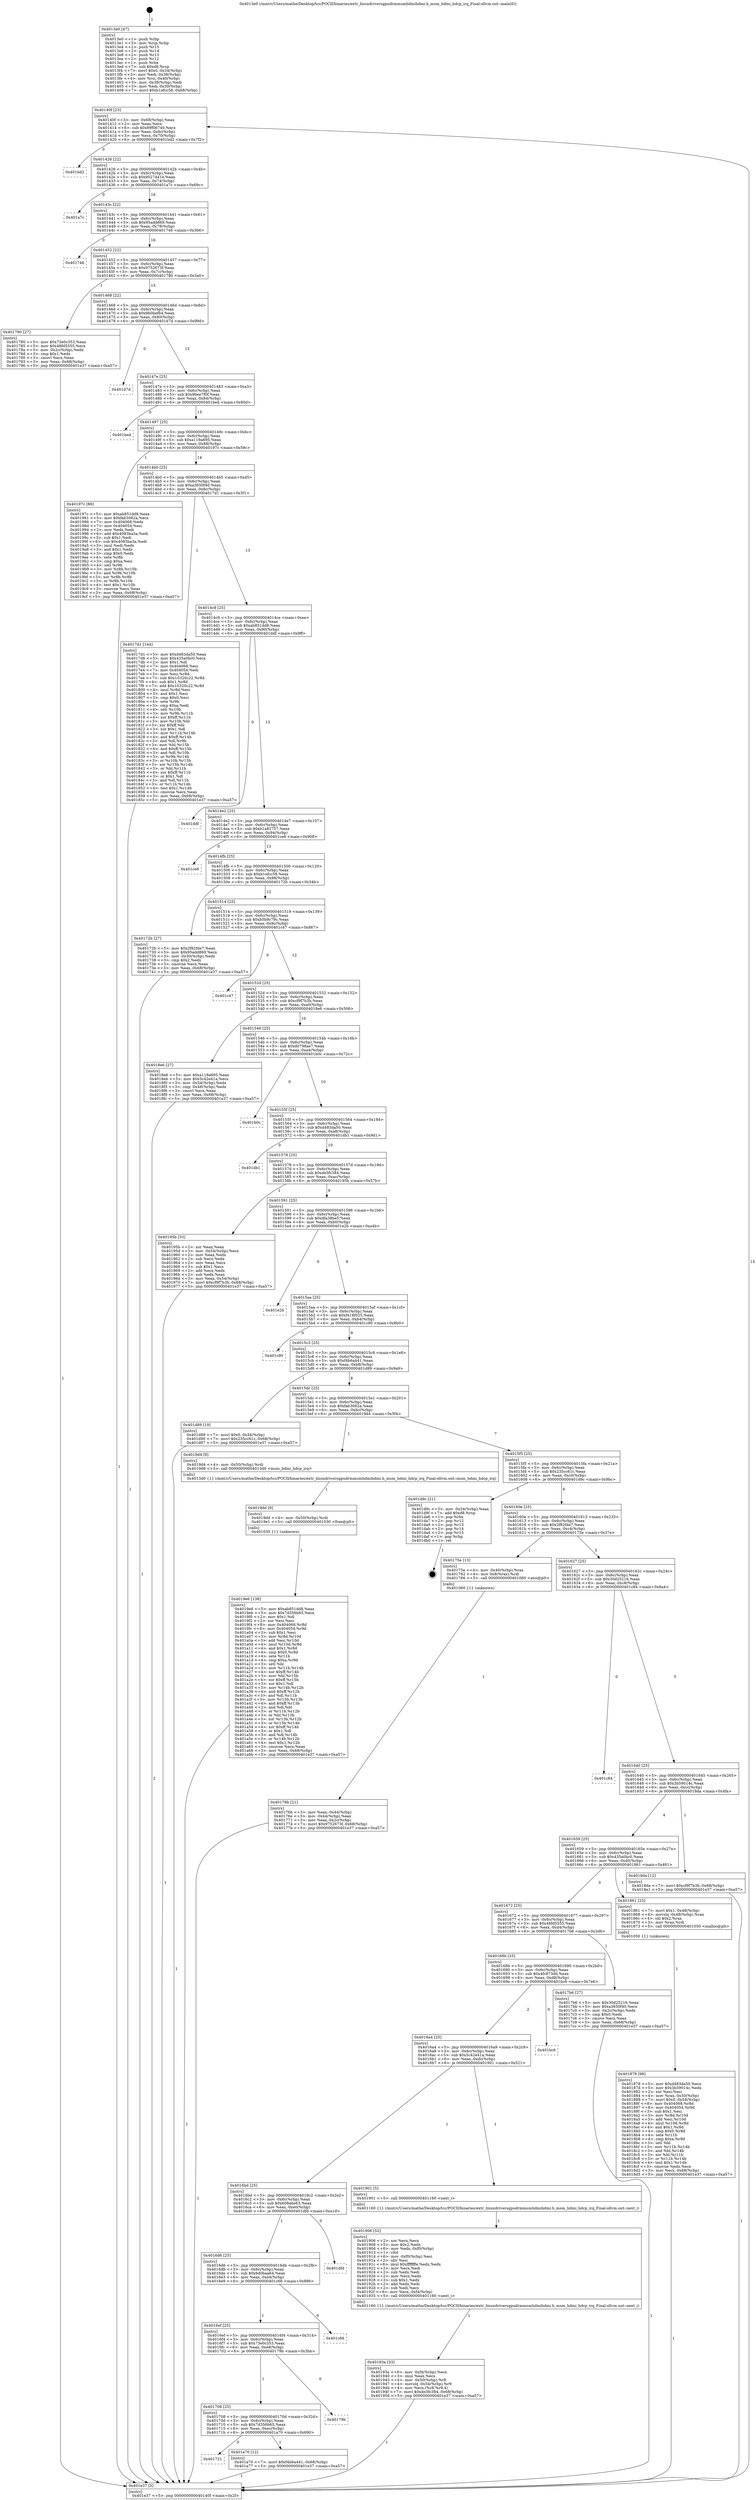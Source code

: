 digraph "0x4013e0" {
  label = "0x4013e0 (/mnt/c/Users/mathe/Desktop/tcc/POCII/binaries/extr_linuxdriversgpudrmmsmhdmihdmi.h_msm_hdmi_hdcp_irq_Final-ollvm.out::main(0))"
  labelloc = "t"
  node[shape=record]

  Entry [label="",width=0.3,height=0.3,shape=circle,fillcolor=black,style=filled]
  "0x40140f" [label="{
     0x40140f [23]\l
     | [instrs]\l
     &nbsp;&nbsp;0x40140f \<+3\>: mov -0x68(%rbp),%eax\l
     &nbsp;&nbsp;0x401412 \<+2\>: mov %eax,%ecx\l
     &nbsp;&nbsp;0x401414 \<+6\>: sub $0x89f06740,%ecx\l
     &nbsp;&nbsp;0x40141a \<+3\>: mov %eax,-0x6c(%rbp)\l
     &nbsp;&nbsp;0x40141d \<+3\>: mov %ecx,-0x70(%rbp)\l
     &nbsp;&nbsp;0x401420 \<+6\>: je 0000000000401bd2 \<main+0x7f2\>\l
  }"]
  "0x401bd2" [label="{
     0x401bd2\l
  }", style=dashed]
  "0x401426" [label="{
     0x401426 [22]\l
     | [instrs]\l
     &nbsp;&nbsp;0x401426 \<+5\>: jmp 000000000040142b \<main+0x4b\>\l
     &nbsp;&nbsp;0x40142b \<+3\>: mov -0x6c(%rbp),%eax\l
     &nbsp;&nbsp;0x40142e \<+5\>: sub $0x9527441e,%eax\l
     &nbsp;&nbsp;0x401433 \<+3\>: mov %eax,-0x74(%rbp)\l
     &nbsp;&nbsp;0x401436 \<+6\>: je 0000000000401a7c \<main+0x69c\>\l
  }"]
  Exit [label="",width=0.3,height=0.3,shape=circle,fillcolor=black,style=filled,peripheries=2]
  "0x401a7c" [label="{
     0x401a7c\l
  }", style=dashed]
  "0x40143c" [label="{
     0x40143c [22]\l
     | [instrs]\l
     &nbsp;&nbsp;0x40143c \<+5\>: jmp 0000000000401441 \<main+0x61\>\l
     &nbsp;&nbsp;0x401441 \<+3\>: mov -0x6c(%rbp),%eax\l
     &nbsp;&nbsp;0x401444 \<+5\>: sub $0x95add869,%eax\l
     &nbsp;&nbsp;0x401449 \<+3\>: mov %eax,-0x78(%rbp)\l
     &nbsp;&nbsp;0x40144c \<+6\>: je 0000000000401746 \<main+0x366\>\l
  }"]
  "0x401721" [label="{
     0x401721\l
  }", style=dashed]
  "0x401746" [label="{
     0x401746\l
  }", style=dashed]
  "0x401452" [label="{
     0x401452 [22]\l
     | [instrs]\l
     &nbsp;&nbsp;0x401452 \<+5\>: jmp 0000000000401457 \<main+0x77\>\l
     &nbsp;&nbsp;0x401457 \<+3\>: mov -0x6c(%rbp),%eax\l
     &nbsp;&nbsp;0x40145a \<+5\>: sub $0x9752673f,%eax\l
     &nbsp;&nbsp;0x40145f \<+3\>: mov %eax,-0x7c(%rbp)\l
     &nbsp;&nbsp;0x401462 \<+6\>: je 0000000000401780 \<main+0x3a0\>\l
  }"]
  "0x401a70" [label="{
     0x401a70 [12]\l
     | [instrs]\l
     &nbsp;&nbsp;0x401a70 \<+7\>: movl $0xf4b6a441,-0x68(%rbp)\l
     &nbsp;&nbsp;0x401a77 \<+5\>: jmp 0000000000401e37 \<main+0xa57\>\l
  }"]
  "0x401780" [label="{
     0x401780 [27]\l
     | [instrs]\l
     &nbsp;&nbsp;0x401780 \<+5\>: mov $0x73e0c353,%eax\l
     &nbsp;&nbsp;0x401785 \<+5\>: mov $0x48fd5555,%ecx\l
     &nbsp;&nbsp;0x40178a \<+3\>: mov -0x2c(%rbp),%edx\l
     &nbsp;&nbsp;0x40178d \<+3\>: cmp $0x1,%edx\l
     &nbsp;&nbsp;0x401790 \<+3\>: cmovl %ecx,%eax\l
     &nbsp;&nbsp;0x401793 \<+3\>: mov %eax,-0x68(%rbp)\l
     &nbsp;&nbsp;0x401796 \<+5\>: jmp 0000000000401e37 \<main+0xa57\>\l
  }"]
  "0x401468" [label="{
     0x401468 [22]\l
     | [instrs]\l
     &nbsp;&nbsp;0x401468 \<+5\>: jmp 000000000040146d \<main+0x8d\>\l
     &nbsp;&nbsp;0x40146d \<+3\>: mov -0x6c(%rbp),%eax\l
     &nbsp;&nbsp;0x401470 \<+5\>: sub $0x9b0befb4,%eax\l
     &nbsp;&nbsp;0x401475 \<+3\>: mov %eax,-0x80(%rbp)\l
     &nbsp;&nbsp;0x401478 \<+6\>: je 0000000000401d7d \<main+0x99d\>\l
  }"]
  "0x401708" [label="{
     0x401708 [25]\l
     | [instrs]\l
     &nbsp;&nbsp;0x401708 \<+5\>: jmp 000000000040170d \<main+0x32d\>\l
     &nbsp;&nbsp;0x40170d \<+3\>: mov -0x6c(%rbp),%eax\l
     &nbsp;&nbsp;0x401710 \<+5\>: sub $0x7d356b65,%eax\l
     &nbsp;&nbsp;0x401715 \<+6\>: mov %eax,-0xec(%rbp)\l
     &nbsp;&nbsp;0x40171b \<+6\>: je 0000000000401a70 \<main+0x690\>\l
  }"]
  "0x401d7d" [label="{
     0x401d7d\l
  }", style=dashed]
  "0x40147e" [label="{
     0x40147e [25]\l
     | [instrs]\l
     &nbsp;&nbsp;0x40147e \<+5\>: jmp 0000000000401483 \<main+0xa3\>\l
     &nbsp;&nbsp;0x401483 \<+3\>: mov -0x6c(%rbp),%eax\l
     &nbsp;&nbsp;0x401486 \<+5\>: sub $0x9bee7f0f,%eax\l
     &nbsp;&nbsp;0x40148b \<+6\>: mov %eax,-0x84(%rbp)\l
     &nbsp;&nbsp;0x401491 \<+6\>: je 0000000000401bed \<main+0x80d\>\l
  }"]
  "0x40179b" [label="{
     0x40179b\l
  }", style=dashed]
  "0x401bed" [label="{
     0x401bed\l
  }", style=dashed]
  "0x401497" [label="{
     0x401497 [25]\l
     | [instrs]\l
     &nbsp;&nbsp;0x401497 \<+5\>: jmp 000000000040149c \<main+0xbc\>\l
     &nbsp;&nbsp;0x40149c \<+3\>: mov -0x6c(%rbp),%eax\l
     &nbsp;&nbsp;0x40149f \<+5\>: sub $0xa119a695,%eax\l
     &nbsp;&nbsp;0x4014a4 \<+6\>: mov %eax,-0x88(%rbp)\l
     &nbsp;&nbsp;0x4014aa \<+6\>: je 000000000040197c \<main+0x59c\>\l
  }"]
  "0x4016ef" [label="{
     0x4016ef [25]\l
     | [instrs]\l
     &nbsp;&nbsp;0x4016ef \<+5\>: jmp 00000000004016f4 \<main+0x314\>\l
     &nbsp;&nbsp;0x4016f4 \<+3\>: mov -0x6c(%rbp),%eax\l
     &nbsp;&nbsp;0x4016f7 \<+5\>: sub $0x73e0c353,%eax\l
     &nbsp;&nbsp;0x4016fc \<+6\>: mov %eax,-0xe8(%rbp)\l
     &nbsp;&nbsp;0x401702 \<+6\>: je 000000000040179b \<main+0x3bb\>\l
  }"]
  "0x40197c" [label="{
     0x40197c [88]\l
     | [instrs]\l
     &nbsp;&nbsp;0x40197c \<+5\>: mov $0xab851dd8,%eax\l
     &nbsp;&nbsp;0x401981 \<+5\>: mov $0xfab3062a,%ecx\l
     &nbsp;&nbsp;0x401986 \<+7\>: mov 0x404068,%edx\l
     &nbsp;&nbsp;0x40198d \<+7\>: mov 0x404054,%esi\l
     &nbsp;&nbsp;0x401994 \<+2\>: mov %edx,%edi\l
     &nbsp;&nbsp;0x401996 \<+6\>: add $0x4083ba3a,%edi\l
     &nbsp;&nbsp;0x40199c \<+3\>: sub $0x1,%edi\l
     &nbsp;&nbsp;0x40199f \<+6\>: sub $0x4083ba3a,%edi\l
     &nbsp;&nbsp;0x4019a5 \<+3\>: imul %edi,%edx\l
     &nbsp;&nbsp;0x4019a8 \<+3\>: and $0x1,%edx\l
     &nbsp;&nbsp;0x4019ab \<+3\>: cmp $0x0,%edx\l
     &nbsp;&nbsp;0x4019ae \<+4\>: sete %r8b\l
     &nbsp;&nbsp;0x4019b2 \<+3\>: cmp $0xa,%esi\l
     &nbsp;&nbsp;0x4019b5 \<+4\>: setl %r9b\l
     &nbsp;&nbsp;0x4019b9 \<+3\>: mov %r8b,%r10b\l
     &nbsp;&nbsp;0x4019bc \<+3\>: and %r9b,%r10b\l
     &nbsp;&nbsp;0x4019bf \<+3\>: xor %r9b,%r8b\l
     &nbsp;&nbsp;0x4019c2 \<+3\>: or %r8b,%r10b\l
     &nbsp;&nbsp;0x4019c5 \<+4\>: test $0x1,%r10b\l
     &nbsp;&nbsp;0x4019c9 \<+3\>: cmovne %ecx,%eax\l
     &nbsp;&nbsp;0x4019cc \<+3\>: mov %eax,-0x68(%rbp)\l
     &nbsp;&nbsp;0x4019cf \<+5\>: jmp 0000000000401e37 \<main+0xa57\>\l
  }"]
  "0x4014b0" [label="{
     0x4014b0 [25]\l
     | [instrs]\l
     &nbsp;&nbsp;0x4014b0 \<+5\>: jmp 00000000004014b5 \<main+0xd5\>\l
     &nbsp;&nbsp;0x4014b5 \<+3\>: mov -0x6c(%rbp),%eax\l
     &nbsp;&nbsp;0x4014b8 \<+5\>: sub $0xa3650f40,%eax\l
     &nbsp;&nbsp;0x4014bd \<+6\>: mov %eax,-0x8c(%rbp)\l
     &nbsp;&nbsp;0x4014c3 \<+6\>: je 00000000004017d1 \<main+0x3f1\>\l
  }"]
  "0x401c66" [label="{
     0x401c66\l
  }", style=dashed]
  "0x4017d1" [label="{
     0x4017d1 [144]\l
     | [instrs]\l
     &nbsp;&nbsp;0x4017d1 \<+5\>: mov $0xd483da50,%eax\l
     &nbsp;&nbsp;0x4017d6 \<+5\>: mov $0x435a0bc0,%ecx\l
     &nbsp;&nbsp;0x4017db \<+2\>: mov $0x1,%dl\l
     &nbsp;&nbsp;0x4017dd \<+7\>: mov 0x404068,%esi\l
     &nbsp;&nbsp;0x4017e4 \<+7\>: mov 0x404054,%edi\l
     &nbsp;&nbsp;0x4017eb \<+3\>: mov %esi,%r8d\l
     &nbsp;&nbsp;0x4017ee \<+7\>: sub $0x10320c22,%r8d\l
     &nbsp;&nbsp;0x4017f5 \<+4\>: sub $0x1,%r8d\l
     &nbsp;&nbsp;0x4017f9 \<+7\>: add $0x10320c22,%r8d\l
     &nbsp;&nbsp;0x401800 \<+4\>: imul %r8d,%esi\l
     &nbsp;&nbsp;0x401804 \<+3\>: and $0x1,%esi\l
     &nbsp;&nbsp;0x401807 \<+3\>: cmp $0x0,%esi\l
     &nbsp;&nbsp;0x40180a \<+4\>: sete %r9b\l
     &nbsp;&nbsp;0x40180e \<+3\>: cmp $0xa,%edi\l
     &nbsp;&nbsp;0x401811 \<+4\>: setl %r10b\l
     &nbsp;&nbsp;0x401815 \<+3\>: mov %r9b,%r11b\l
     &nbsp;&nbsp;0x401818 \<+4\>: xor $0xff,%r11b\l
     &nbsp;&nbsp;0x40181c \<+3\>: mov %r10b,%bl\l
     &nbsp;&nbsp;0x40181f \<+3\>: xor $0xff,%bl\l
     &nbsp;&nbsp;0x401822 \<+3\>: xor $0x1,%dl\l
     &nbsp;&nbsp;0x401825 \<+3\>: mov %r11b,%r14b\l
     &nbsp;&nbsp;0x401828 \<+4\>: and $0xff,%r14b\l
     &nbsp;&nbsp;0x40182c \<+3\>: and %dl,%r9b\l
     &nbsp;&nbsp;0x40182f \<+3\>: mov %bl,%r15b\l
     &nbsp;&nbsp;0x401832 \<+4\>: and $0xff,%r15b\l
     &nbsp;&nbsp;0x401836 \<+3\>: and %dl,%r10b\l
     &nbsp;&nbsp;0x401839 \<+3\>: or %r9b,%r14b\l
     &nbsp;&nbsp;0x40183c \<+3\>: or %r10b,%r15b\l
     &nbsp;&nbsp;0x40183f \<+3\>: xor %r15b,%r14b\l
     &nbsp;&nbsp;0x401842 \<+3\>: or %bl,%r11b\l
     &nbsp;&nbsp;0x401845 \<+4\>: xor $0xff,%r11b\l
     &nbsp;&nbsp;0x401849 \<+3\>: or $0x1,%dl\l
     &nbsp;&nbsp;0x40184c \<+3\>: and %dl,%r11b\l
     &nbsp;&nbsp;0x40184f \<+3\>: or %r11b,%r14b\l
     &nbsp;&nbsp;0x401852 \<+4\>: test $0x1,%r14b\l
     &nbsp;&nbsp;0x401856 \<+3\>: cmovne %ecx,%eax\l
     &nbsp;&nbsp;0x401859 \<+3\>: mov %eax,-0x68(%rbp)\l
     &nbsp;&nbsp;0x40185c \<+5\>: jmp 0000000000401e37 \<main+0xa57\>\l
  }"]
  "0x4014c9" [label="{
     0x4014c9 [25]\l
     | [instrs]\l
     &nbsp;&nbsp;0x4014c9 \<+5\>: jmp 00000000004014ce \<main+0xee\>\l
     &nbsp;&nbsp;0x4014ce \<+3\>: mov -0x6c(%rbp),%eax\l
     &nbsp;&nbsp;0x4014d1 \<+5\>: sub $0xab851dd8,%eax\l
     &nbsp;&nbsp;0x4014d6 \<+6\>: mov %eax,-0x90(%rbp)\l
     &nbsp;&nbsp;0x4014dc \<+6\>: je 0000000000401ddf \<main+0x9ff\>\l
  }"]
  "0x4016d6" [label="{
     0x4016d6 [25]\l
     | [instrs]\l
     &nbsp;&nbsp;0x4016d6 \<+5\>: jmp 00000000004016db \<main+0x2fb\>\l
     &nbsp;&nbsp;0x4016db \<+3\>: mov -0x6c(%rbp),%eax\l
     &nbsp;&nbsp;0x4016de \<+5\>: sub $0x6d0baa64,%eax\l
     &nbsp;&nbsp;0x4016e3 \<+6\>: mov %eax,-0xe4(%rbp)\l
     &nbsp;&nbsp;0x4016e9 \<+6\>: je 0000000000401c66 \<main+0x886\>\l
  }"]
  "0x401ddf" [label="{
     0x401ddf\l
  }", style=dashed]
  "0x4014e2" [label="{
     0x4014e2 [25]\l
     | [instrs]\l
     &nbsp;&nbsp;0x4014e2 \<+5\>: jmp 00000000004014e7 \<main+0x107\>\l
     &nbsp;&nbsp;0x4014e7 \<+3\>: mov -0x6c(%rbp),%eax\l
     &nbsp;&nbsp;0x4014ea \<+5\>: sub $0xb1a82757,%eax\l
     &nbsp;&nbsp;0x4014ef \<+6\>: mov %eax,-0x94(%rbp)\l
     &nbsp;&nbsp;0x4014f5 \<+6\>: je 0000000000401ce8 \<main+0x908\>\l
  }"]
  "0x401dfd" [label="{
     0x401dfd\l
  }", style=dashed]
  "0x401ce8" [label="{
     0x401ce8\l
  }", style=dashed]
  "0x4014fb" [label="{
     0x4014fb [25]\l
     | [instrs]\l
     &nbsp;&nbsp;0x4014fb \<+5\>: jmp 0000000000401500 \<main+0x120\>\l
     &nbsp;&nbsp;0x401500 \<+3\>: mov -0x6c(%rbp),%eax\l
     &nbsp;&nbsp;0x401503 \<+5\>: sub $0xb1efcc58,%eax\l
     &nbsp;&nbsp;0x401508 \<+6\>: mov %eax,-0x98(%rbp)\l
     &nbsp;&nbsp;0x40150e \<+6\>: je 000000000040172b \<main+0x34b\>\l
  }"]
  "0x4019e6" [label="{
     0x4019e6 [138]\l
     | [instrs]\l
     &nbsp;&nbsp;0x4019e6 \<+5\>: mov $0xab851dd8,%eax\l
     &nbsp;&nbsp;0x4019eb \<+5\>: mov $0x7d356b65,%ecx\l
     &nbsp;&nbsp;0x4019f0 \<+2\>: mov $0x1,%dl\l
     &nbsp;&nbsp;0x4019f2 \<+2\>: xor %esi,%esi\l
     &nbsp;&nbsp;0x4019f4 \<+8\>: mov 0x404068,%r8d\l
     &nbsp;&nbsp;0x4019fc \<+8\>: mov 0x404054,%r9d\l
     &nbsp;&nbsp;0x401a04 \<+3\>: sub $0x1,%esi\l
     &nbsp;&nbsp;0x401a07 \<+3\>: mov %r8d,%r10d\l
     &nbsp;&nbsp;0x401a0a \<+3\>: add %esi,%r10d\l
     &nbsp;&nbsp;0x401a0d \<+4\>: imul %r10d,%r8d\l
     &nbsp;&nbsp;0x401a11 \<+4\>: and $0x1,%r8d\l
     &nbsp;&nbsp;0x401a15 \<+4\>: cmp $0x0,%r8d\l
     &nbsp;&nbsp;0x401a19 \<+4\>: sete %r11b\l
     &nbsp;&nbsp;0x401a1d \<+4\>: cmp $0xa,%r9d\l
     &nbsp;&nbsp;0x401a21 \<+3\>: setl %bl\l
     &nbsp;&nbsp;0x401a24 \<+3\>: mov %r11b,%r14b\l
     &nbsp;&nbsp;0x401a27 \<+4\>: xor $0xff,%r14b\l
     &nbsp;&nbsp;0x401a2b \<+3\>: mov %bl,%r15b\l
     &nbsp;&nbsp;0x401a2e \<+4\>: xor $0xff,%r15b\l
     &nbsp;&nbsp;0x401a32 \<+3\>: xor $0x1,%dl\l
     &nbsp;&nbsp;0x401a35 \<+3\>: mov %r14b,%r12b\l
     &nbsp;&nbsp;0x401a38 \<+4\>: and $0xff,%r12b\l
     &nbsp;&nbsp;0x401a3c \<+3\>: and %dl,%r11b\l
     &nbsp;&nbsp;0x401a3f \<+3\>: mov %r15b,%r13b\l
     &nbsp;&nbsp;0x401a42 \<+4\>: and $0xff,%r13b\l
     &nbsp;&nbsp;0x401a46 \<+2\>: and %dl,%bl\l
     &nbsp;&nbsp;0x401a48 \<+3\>: or %r11b,%r12b\l
     &nbsp;&nbsp;0x401a4b \<+3\>: or %bl,%r13b\l
     &nbsp;&nbsp;0x401a4e \<+3\>: xor %r13b,%r12b\l
     &nbsp;&nbsp;0x401a51 \<+3\>: or %r15b,%r14b\l
     &nbsp;&nbsp;0x401a54 \<+4\>: xor $0xff,%r14b\l
     &nbsp;&nbsp;0x401a58 \<+3\>: or $0x1,%dl\l
     &nbsp;&nbsp;0x401a5b \<+3\>: and %dl,%r14b\l
     &nbsp;&nbsp;0x401a5e \<+3\>: or %r14b,%r12b\l
     &nbsp;&nbsp;0x401a61 \<+4\>: test $0x1,%r12b\l
     &nbsp;&nbsp;0x401a65 \<+3\>: cmovne %ecx,%eax\l
     &nbsp;&nbsp;0x401a68 \<+3\>: mov %eax,-0x68(%rbp)\l
     &nbsp;&nbsp;0x401a6b \<+5\>: jmp 0000000000401e37 \<main+0xa57\>\l
  }"]
  "0x40172b" [label="{
     0x40172b [27]\l
     | [instrs]\l
     &nbsp;&nbsp;0x40172b \<+5\>: mov $0x2f82fde7,%eax\l
     &nbsp;&nbsp;0x401730 \<+5\>: mov $0x95add869,%ecx\l
     &nbsp;&nbsp;0x401735 \<+3\>: mov -0x30(%rbp),%edx\l
     &nbsp;&nbsp;0x401738 \<+3\>: cmp $0x2,%edx\l
     &nbsp;&nbsp;0x40173b \<+3\>: cmovne %ecx,%eax\l
     &nbsp;&nbsp;0x40173e \<+3\>: mov %eax,-0x68(%rbp)\l
     &nbsp;&nbsp;0x401741 \<+5\>: jmp 0000000000401e37 \<main+0xa57\>\l
  }"]
  "0x401514" [label="{
     0x401514 [25]\l
     | [instrs]\l
     &nbsp;&nbsp;0x401514 \<+5\>: jmp 0000000000401519 \<main+0x139\>\l
     &nbsp;&nbsp;0x401519 \<+3\>: mov -0x6c(%rbp),%eax\l
     &nbsp;&nbsp;0x40151c \<+5\>: sub $0xb5b9c79c,%eax\l
     &nbsp;&nbsp;0x401521 \<+6\>: mov %eax,-0x9c(%rbp)\l
     &nbsp;&nbsp;0x401527 \<+6\>: je 0000000000401c47 \<main+0x867\>\l
  }"]
  "0x401e37" [label="{
     0x401e37 [5]\l
     | [instrs]\l
     &nbsp;&nbsp;0x401e37 \<+5\>: jmp 000000000040140f \<main+0x2f\>\l
  }"]
  "0x4013e0" [label="{
     0x4013e0 [47]\l
     | [instrs]\l
     &nbsp;&nbsp;0x4013e0 \<+1\>: push %rbp\l
     &nbsp;&nbsp;0x4013e1 \<+3\>: mov %rsp,%rbp\l
     &nbsp;&nbsp;0x4013e4 \<+2\>: push %r15\l
     &nbsp;&nbsp;0x4013e6 \<+2\>: push %r14\l
     &nbsp;&nbsp;0x4013e8 \<+2\>: push %r13\l
     &nbsp;&nbsp;0x4013ea \<+2\>: push %r12\l
     &nbsp;&nbsp;0x4013ec \<+1\>: push %rbx\l
     &nbsp;&nbsp;0x4013ed \<+7\>: sub $0xd8,%rsp\l
     &nbsp;&nbsp;0x4013f4 \<+7\>: movl $0x0,-0x34(%rbp)\l
     &nbsp;&nbsp;0x4013fb \<+3\>: mov %edi,-0x38(%rbp)\l
     &nbsp;&nbsp;0x4013fe \<+4\>: mov %rsi,-0x40(%rbp)\l
     &nbsp;&nbsp;0x401402 \<+3\>: mov -0x38(%rbp),%edi\l
     &nbsp;&nbsp;0x401405 \<+3\>: mov %edi,-0x30(%rbp)\l
     &nbsp;&nbsp;0x401408 \<+7\>: movl $0xb1efcc58,-0x68(%rbp)\l
  }"]
  "0x4019dd" [label="{
     0x4019dd [9]\l
     | [instrs]\l
     &nbsp;&nbsp;0x4019dd \<+4\>: mov -0x50(%rbp),%rdi\l
     &nbsp;&nbsp;0x4019e1 \<+5\>: call 0000000000401030 \<free@plt\>\l
     | [calls]\l
     &nbsp;&nbsp;0x401030 \{1\} (unknown)\l
  }"]
  "0x401c47" [label="{
     0x401c47\l
  }", style=dashed]
  "0x40152d" [label="{
     0x40152d [25]\l
     | [instrs]\l
     &nbsp;&nbsp;0x40152d \<+5\>: jmp 0000000000401532 \<main+0x152\>\l
     &nbsp;&nbsp;0x401532 \<+3\>: mov -0x6c(%rbp),%eax\l
     &nbsp;&nbsp;0x401535 \<+5\>: sub $0xcf9f7b3b,%eax\l
     &nbsp;&nbsp;0x40153a \<+6\>: mov %eax,-0xa0(%rbp)\l
     &nbsp;&nbsp;0x401540 \<+6\>: je 00000000004018e6 \<main+0x506\>\l
  }"]
  "0x40193a" [label="{
     0x40193a [33]\l
     | [instrs]\l
     &nbsp;&nbsp;0x40193a \<+6\>: mov -0xf4(%rbp),%ecx\l
     &nbsp;&nbsp;0x401940 \<+3\>: imul %eax,%ecx\l
     &nbsp;&nbsp;0x401943 \<+4\>: mov -0x50(%rbp),%r8\l
     &nbsp;&nbsp;0x401947 \<+4\>: movslq -0x54(%rbp),%r9\l
     &nbsp;&nbsp;0x40194b \<+4\>: mov %ecx,(%r8,%r9,4)\l
     &nbsp;&nbsp;0x40194f \<+7\>: movl $0xde3fc384,-0x68(%rbp)\l
     &nbsp;&nbsp;0x401956 \<+5\>: jmp 0000000000401e37 \<main+0xa57\>\l
  }"]
  "0x4018e6" [label="{
     0x4018e6 [27]\l
     | [instrs]\l
     &nbsp;&nbsp;0x4018e6 \<+5\>: mov $0xa119a695,%eax\l
     &nbsp;&nbsp;0x4018eb \<+5\>: mov $0x5c42e41a,%ecx\l
     &nbsp;&nbsp;0x4018f0 \<+3\>: mov -0x54(%rbp),%edx\l
     &nbsp;&nbsp;0x4018f3 \<+3\>: cmp -0x48(%rbp),%edx\l
     &nbsp;&nbsp;0x4018f6 \<+3\>: cmovl %ecx,%eax\l
     &nbsp;&nbsp;0x4018f9 \<+3\>: mov %eax,-0x68(%rbp)\l
     &nbsp;&nbsp;0x4018fc \<+5\>: jmp 0000000000401e37 \<main+0xa57\>\l
  }"]
  "0x401546" [label="{
     0x401546 [25]\l
     | [instrs]\l
     &nbsp;&nbsp;0x401546 \<+5\>: jmp 000000000040154b \<main+0x16b\>\l
     &nbsp;&nbsp;0x40154b \<+3\>: mov -0x6c(%rbp),%eax\l
     &nbsp;&nbsp;0x40154e \<+5\>: sub $0xd0798ae7,%eax\l
     &nbsp;&nbsp;0x401553 \<+6\>: mov %eax,-0xa4(%rbp)\l
     &nbsp;&nbsp;0x401559 \<+6\>: je 0000000000401b0c \<main+0x72c\>\l
  }"]
  "0x401906" [label="{
     0x401906 [52]\l
     | [instrs]\l
     &nbsp;&nbsp;0x401906 \<+2\>: xor %ecx,%ecx\l
     &nbsp;&nbsp;0x401908 \<+5\>: mov $0x2,%edx\l
     &nbsp;&nbsp;0x40190d \<+6\>: mov %edx,-0xf0(%rbp)\l
     &nbsp;&nbsp;0x401913 \<+1\>: cltd\l
     &nbsp;&nbsp;0x401914 \<+6\>: mov -0xf0(%rbp),%esi\l
     &nbsp;&nbsp;0x40191a \<+2\>: idiv %esi\l
     &nbsp;&nbsp;0x40191c \<+6\>: imul $0xfffffffe,%edx,%edx\l
     &nbsp;&nbsp;0x401922 \<+2\>: mov %ecx,%edi\l
     &nbsp;&nbsp;0x401924 \<+2\>: sub %edx,%edi\l
     &nbsp;&nbsp;0x401926 \<+2\>: mov %ecx,%edx\l
     &nbsp;&nbsp;0x401928 \<+3\>: sub $0x1,%edx\l
     &nbsp;&nbsp;0x40192b \<+2\>: add %edx,%edi\l
     &nbsp;&nbsp;0x40192d \<+2\>: sub %edi,%ecx\l
     &nbsp;&nbsp;0x40192f \<+6\>: mov %ecx,-0xf4(%rbp)\l
     &nbsp;&nbsp;0x401935 \<+5\>: call 0000000000401160 \<next_i\>\l
     | [calls]\l
     &nbsp;&nbsp;0x401160 \{1\} (/mnt/c/Users/mathe/Desktop/tcc/POCII/binaries/extr_linuxdriversgpudrmmsmhdmihdmi.h_msm_hdmi_hdcp_irq_Final-ollvm.out::next_i)\l
  }"]
  "0x401b0c" [label="{
     0x401b0c\l
  }", style=dashed]
  "0x40155f" [label="{
     0x40155f [25]\l
     | [instrs]\l
     &nbsp;&nbsp;0x40155f \<+5\>: jmp 0000000000401564 \<main+0x184\>\l
     &nbsp;&nbsp;0x401564 \<+3\>: mov -0x6c(%rbp),%eax\l
     &nbsp;&nbsp;0x401567 \<+5\>: sub $0xd483da50,%eax\l
     &nbsp;&nbsp;0x40156c \<+6\>: mov %eax,-0xa8(%rbp)\l
     &nbsp;&nbsp;0x401572 \<+6\>: je 0000000000401db1 \<main+0x9d1\>\l
  }"]
  "0x4016bd" [label="{
     0x4016bd [25]\l
     | [instrs]\l
     &nbsp;&nbsp;0x4016bd \<+5\>: jmp 00000000004016c2 \<main+0x2e2\>\l
     &nbsp;&nbsp;0x4016c2 \<+3\>: mov -0x6c(%rbp),%eax\l
     &nbsp;&nbsp;0x4016c5 \<+5\>: sub $0x608a6e63,%eax\l
     &nbsp;&nbsp;0x4016ca \<+6\>: mov %eax,-0xe0(%rbp)\l
     &nbsp;&nbsp;0x4016d0 \<+6\>: je 0000000000401dfd \<main+0xa1d\>\l
  }"]
  "0x401db1" [label="{
     0x401db1\l
  }", style=dashed]
  "0x401578" [label="{
     0x401578 [25]\l
     | [instrs]\l
     &nbsp;&nbsp;0x401578 \<+5\>: jmp 000000000040157d \<main+0x19d\>\l
     &nbsp;&nbsp;0x40157d \<+3\>: mov -0x6c(%rbp),%eax\l
     &nbsp;&nbsp;0x401580 \<+5\>: sub $0xde3fc384,%eax\l
     &nbsp;&nbsp;0x401585 \<+6\>: mov %eax,-0xac(%rbp)\l
     &nbsp;&nbsp;0x40158b \<+6\>: je 000000000040195b \<main+0x57b\>\l
  }"]
  "0x401901" [label="{
     0x401901 [5]\l
     | [instrs]\l
     &nbsp;&nbsp;0x401901 \<+5\>: call 0000000000401160 \<next_i\>\l
     | [calls]\l
     &nbsp;&nbsp;0x401160 \{1\} (/mnt/c/Users/mathe/Desktop/tcc/POCII/binaries/extr_linuxdriversgpudrmmsmhdmihdmi.h_msm_hdmi_hdcp_irq_Final-ollvm.out::next_i)\l
  }"]
  "0x40195b" [label="{
     0x40195b [33]\l
     | [instrs]\l
     &nbsp;&nbsp;0x40195b \<+2\>: xor %eax,%eax\l
     &nbsp;&nbsp;0x40195d \<+3\>: mov -0x54(%rbp),%ecx\l
     &nbsp;&nbsp;0x401960 \<+2\>: mov %eax,%edx\l
     &nbsp;&nbsp;0x401962 \<+2\>: sub %ecx,%edx\l
     &nbsp;&nbsp;0x401964 \<+2\>: mov %eax,%ecx\l
     &nbsp;&nbsp;0x401966 \<+3\>: sub $0x1,%ecx\l
     &nbsp;&nbsp;0x401969 \<+2\>: add %ecx,%edx\l
     &nbsp;&nbsp;0x40196b \<+2\>: sub %edx,%eax\l
     &nbsp;&nbsp;0x40196d \<+3\>: mov %eax,-0x54(%rbp)\l
     &nbsp;&nbsp;0x401970 \<+7\>: movl $0xcf9f7b3b,-0x68(%rbp)\l
     &nbsp;&nbsp;0x401977 \<+5\>: jmp 0000000000401e37 \<main+0xa57\>\l
  }"]
  "0x401591" [label="{
     0x401591 [25]\l
     | [instrs]\l
     &nbsp;&nbsp;0x401591 \<+5\>: jmp 0000000000401596 \<main+0x1b6\>\l
     &nbsp;&nbsp;0x401596 \<+3\>: mov -0x6c(%rbp),%eax\l
     &nbsp;&nbsp;0x401599 \<+5\>: sub $0xdfa38be5,%eax\l
     &nbsp;&nbsp;0x40159e \<+6\>: mov %eax,-0xb0(%rbp)\l
     &nbsp;&nbsp;0x4015a4 \<+6\>: je 0000000000401e2b \<main+0xa4b\>\l
  }"]
  "0x4016a4" [label="{
     0x4016a4 [25]\l
     | [instrs]\l
     &nbsp;&nbsp;0x4016a4 \<+5\>: jmp 00000000004016a9 \<main+0x2c9\>\l
     &nbsp;&nbsp;0x4016a9 \<+3\>: mov -0x6c(%rbp),%eax\l
     &nbsp;&nbsp;0x4016ac \<+5\>: sub $0x5c42e41a,%eax\l
     &nbsp;&nbsp;0x4016b1 \<+6\>: mov %eax,-0xdc(%rbp)\l
     &nbsp;&nbsp;0x4016b7 \<+6\>: je 0000000000401901 \<main+0x521\>\l
  }"]
  "0x401e2b" [label="{
     0x401e2b\l
  }", style=dashed]
  "0x4015aa" [label="{
     0x4015aa [25]\l
     | [instrs]\l
     &nbsp;&nbsp;0x4015aa \<+5\>: jmp 00000000004015af \<main+0x1cf\>\l
     &nbsp;&nbsp;0x4015af \<+3\>: mov -0x6c(%rbp),%eax\l
     &nbsp;&nbsp;0x4015b2 \<+5\>: sub $0xf414f025,%eax\l
     &nbsp;&nbsp;0x4015b7 \<+6\>: mov %eax,-0xb4(%rbp)\l
     &nbsp;&nbsp;0x4015bd \<+6\>: je 0000000000401c90 \<main+0x8b0\>\l
  }"]
  "0x401bc6" [label="{
     0x401bc6\l
  }", style=dashed]
  "0x401c90" [label="{
     0x401c90\l
  }", style=dashed]
  "0x4015c3" [label="{
     0x4015c3 [25]\l
     | [instrs]\l
     &nbsp;&nbsp;0x4015c3 \<+5\>: jmp 00000000004015c8 \<main+0x1e8\>\l
     &nbsp;&nbsp;0x4015c8 \<+3\>: mov -0x6c(%rbp),%eax\l
     &nbsp;&nbsp;0x4015cb \<+5\>: sub $0xf4b6a441,%eax\l
     &nbsp;&nbsp;0x4015d0 \<+6\>: mov %eax,-0xb8(%rbp)\l
     &nbsp;&nbsp;0x4015d6 \<+6\>: je 0000000000401d89 \<main+0x9a9\>\l
  }"]
  "0x401878" [label="{
     0x401878 [98]\l
     | [instrs]\l
     &nbsp;&nbsp;0x401878 \<+5\>: mov $0xd483da50,%ecx\l
     &nbsp;&nbsp;0x40187d \<+5\>: mov $0x3b59014c,%edx\l
     &nbsp;&nbsp;0x401882 \<+2\>: xor %esi,%esi\l
     &nbsp;&nbsp;0x401884 \<+4\>: mov %rax,-0x50(%rbp)\l
     &nbsp;&nbsp;0x401888 \<+7\>: movl $0x0,-0x54(%rbp)\l
     &nbsp;&nbsp;0x40188f \<+8\>: mov 0x404068,%r8d\l
     &nbsp;&nbsp;0x401897 \<+8\>: mov 0x404054,%r9d\l
     &nbsp;&nbsp;0x40189f \<+3\>: sub $0x1,%esi\l
     &nbsp;&nbsp;0x4018a2 \<+3\>: mov %r8d,%r10d\l
     &nbsp;&nbsp;0x4018a5 \<+3\>: add %esi,%r10d\l
     &nbsp;&nbsp;0x4018a8 \<+4\>: imul %r10d,%r8d\l
     &nbsp;&nbsp;0x4018ac \<+4\>: and $0x1,%r8d\l
     &nbsp;&nbsp;0x4018b0 \<+4\>: cmp $0x0,%r8d\l
     &nbsp;&nbsp;0x4018b4 \<+4\>: sete %r11b\l
     &nbsp;&nbsp;0x4018b8 \<+4\>: cmp $0xa,%r9d\l
     &nbsp;&nbsp;0x4018bc \<+3\>: setl %bl\l
     &nbsp;&nbsp;0x4018bf \<+3\>: mov %r11b,%r14b\l
     &nbsp;&nbsp;0x4018c2 \<+3\>: and %bl,%r14b\l
     &nbsp;&nbsp;0x4018c5 \<+3\>: xor %bl,%r11b\l
     &nbsp;&nbsp;0x4018c8 \<+3\>: or %r11b,%r14b\l
     &nbsp;&nbsp;0x4018cb \<+4\>: test $0x1,%r14b\l
     &nbsp;&nbsp;0x4018cf \<+3\>: cmovne %edx,%ecx\l
     &nbsp;&nbsp;0x4018d2 \<+3\>: mov %ecx,-0x68(%rbp)\l
     &nbsp;&nbsp;0x4018d5 \<+5\>: jmp 0000000000401e37 \<main+0xa57\>\l
  }"]
  "0x401d89" [label="{
     0x401d89 [19]\l
     | [instrs]\l
     &nbsp;&nbsp;0x401d89 \<+7\>: movl $0x0,-0x34(%rbp)\l
     &nbsp;&nbsp;0x401d90 \<+7\>: movl $0x235cc61c,-0x68(%rbp)\l
     &nbsp;&nbsp;0x401d97 \<+5\>: jmp 0000000000401e37 \<main+0xa57\>\l
  }"]
  "0x4015dc" [label="{
     0x4015dc [25]\l
     | [instrs]\l
     &nbsp;&nbsp;0x4015dc \<+5\>: jmp 00000000004015e1 \<main+0x201\>\l
     &nbsp;&nbsp;0x4015e1 \<+3\>: mov -0x6c(%rbp),%eax\l
     &nbsp;&nbsp;0x4015e4 \<+5\>: sub $0xfab3062a,%eax\l
     &nbsp;&nbsp;0x4015e9 \<+6\>: mov %eax,-0xbc(%rbp)\l
     &nbsp;&nbsp;0x4015ef \<+6\>: je 00000000004019d4 \<main+0x5f4\>\l
  }"]
  "0x40168b" [label="{
     0x40168b [25]\l
     | [instrs]\l
     &nbsp;&nbsp;0x40168b \<+5\>: jmp 0000000000401690 \<main+0x2b0\>\l
     &nbsp;&nbsp;0x401690 \<+3\>: mov -0x6c(%rbp),%eax\l
     &nbsp;&nbsp;0x401693 \<+5\>: sub $0x4fc873dd,%eax\l
     &nbsp;&nbsp;0x401698 \<+6\>: mov %eax,-0xd8(%rbp)\l
     &nbsp;&nbsp;0x40169e \<+6\>: je 0000000000401bc6 \<main+0x7e6\>\l
  }"]
  "0x4019d4" [label="{
     0x4019d4 [9]\l
     | [instrs]\l
     &nbsp;&nbsp;0x4019d4 \<+4\>: mov -0x50(%rbp),%rdi\l
     &nbsp;&nbsp;0x4019d8 \<+5\>: call 00000000004013d0 \<msm_hdmi_hdcp_irq\>\l
     | [calls]\l
     &nbsp;&nbsp;0x4013d0 \{1\} (/mnt/c/Users/mathe/Desktop/tcc/POCII/binaries/extr_linuxdriversgpudrmmsmhdmihdmi.h_msm_hdmi_hdcp_irq_Final-ollvm.out::msm_hdmi_hdcp_irq)\l
  }"]
  "0x4015f5" [label="{
     0x4015f5 [25]\l
     | [instrs]\l
     &nbsp;&nbsp;0x4015f5 \<+5\>: jmp 00000000004015fa \<main+0x21a\>\l
     &nbsp;&nbsp;0x4015fa \<+3\>: mov -0x6c(%rbp),%eax\l
     &nbsp;&nbsp;0x4015fd \<+5\>: sub $0x235cc61c,%eax\l
     &nbsp;&nbsp;0x401602 \<+6\>: mov %eax,-0xc0(%rbp)\l
     &nbsp;&nbsp;0x401608 \<+6\>: je 0000000000401d9c \<main+0x9bc\>\l
  }"]
  "0x4017b6" [label="{
     0x4017b6 [27]\l
     | [instrs]\l
     &nbsp;&nbsp;0x4017b6 \<+5\>: mov $0x30d25216,%eax\l
     &nbsp;&nbsp;0x4017bb \<+5\>: mov $0xa3650f40,%ecx\l
     &nbsp;&nbsp;0x4017c0 \<+3\>: mov -0x2c(%rbp),%edx\l
     &nbsp;&nbsp;0x4017c3 \<+3\>: cmp $0x0,%edx\l
     &nbsp;&nbsp;0x4017c6 \<+3\>: cmove %ecx,%eax\l
     &nbsp;&nbsp;0x4017c9 \<+3\>: mov %eax,-0x68(%rbp)\l
     &nbsp;&nbsp;0x4017cc \<+5\>: jmp 0000000000401e37 \<main+0xa57\>\l
  }"]
  "0x401d9c" [label="{
     0x401d9c [21]\l
     | [instrs]\l
     &nbsp;&nbsp;0x401d9c \<+3\>: mov -0x34(%rbp),%eax\l
     &nbsp;&nbsp;0x401d9f \<+7\>: add $0xd8,%rsp\l
     &nbsp;&nbsp;0x401da6 \<+1\>: pop %rbx\l
     &nbsp;&nbsp;0x401da7 \<+2\>: pop %r12\l
     &nbsp;&nbsp;0x401da9 \<+2\>: pop %r13\l
     &nbsp;&nbsp;0x401dab \<+2\>: pop %r14\l
     &nbsp;&nbsp;0x401dad \<+2\>: pop %r15\l
     &nbsp;&nbsp;0x401daf \<+1\>: pop %rbp\l
     &nbsp;&nbsp;0x401db0 \<+1\>: ret\l
  }"]
  "0x40160e" [label="{
     0x40160e [25]\l
     | [instrs]\l
     &nbsp;&nbsp;0x40160e \<+5\>: jmp 0000000000401613 \<main+0x233\>\l
     &nbsp;&nbsp;0x401613 \<+3\>: mov -0x6c(%rbp),%eax\l
     &nbsp;&nbsp;0x401616 \<+5\>: sub $0x2f82fde7,%eax\l
     &nbsp;&nbsp;0x40161b \<+6\>: mov %eax,-0xc4(%rbp)\l
     &nbsp;&nbsp;0x401621 \<+6\>: je 000000000040175e \<main+0x37e\>\l
  }"]
  "0x401672" [label="{
     0x401672 [25]\l
     | [instrs]\l
     &nbsp;&nbsp;0x401672 \<+5\>: jmp 0000000000401677 \<main+0x297\>\l
     &nbsp;&nbsp;0x401677 \<+3\>: mov -0x6c(%rbp),%eax\l
     &nbsp;&nbsp;0x40167a \<+5\>: sub $0x48fd5555,%eax\l
     &nbsp;&nbsp;0x40167f \<+6\>: mov %eax,-0xd4(%rbp)\l
     &nbsp;&nbsp;0x401685 \<+6\>: je 00000000004017b6 \<main+0x3d6\>\l
  }"]
  "0x40175e" [label="{
     0x40175e [13]\l
     | [instrs]\l
     &nbsp;&nbsp;0x40175e \<+4\>: mov -0x40(%rbp),%rax\l
     &nbsp;&nbsp;0x401762 \<+4\>: mov 0x8(%rax),%rdi\l
     &nbsp;&nbsp;0x401766 \<+5\>: call 0000000000401060 \<atoi@plt\>\l
     | [calls]\l
     &nbsp;&nbsp;0x401060 \{1\} (unknown)\l
  }"]
  "0x401627" [label="{
     0x401627 [25]\l
     | [instrs]\l
     &nbsp;&nbsp;0x401627 \<+5\>: jmp 000000000040162c \<main+0x24c\>\l
     &nbsp;&nbsp;0x40162c \<+3\>: mov -0x6c(%rbp),%eax\l
     &nbsp;&nbsp;0x40162f \<+5\>: sub $0x30d25216,%eax\l
     &nbsp;&nbsp;0x401634 \<+6\>: mov %eax,-0xc8(%rbp)\l
     &nbsp;&nbsp;0x40163a \<+6\>: je 0000000000401c84 \<main+0x8a4\>\l
  }"]
  "0x40176b" [label="{
     0x40176b [21]\l
     | [instrs]\l
     &nbsp;&nbsp;0x40176b \<+3\>: mov %eax,-0x44(%rbp)\l
     &nbsp;&nbsp;0x40176e \<+3\>: mov -0x44(%rbp),%eax\l
     &nbsp;&nbsp;0x401771 \<+3\>: mov %eax,-0x2c(%rbp)\l
     &nbsp;&nbsp;0x401774 \<+7\>: movl $0x9752673f,-0x68(%rbp)\l
     &nbsp;&nbsp;0x40177b \<+5\>: jmp 0000000000401e37 \<main+0xa57\>\l
  }"]
  "0x401861" [label="{
     0x401861 [23]\l
     | [instrs]\l
     &nbsp;&nbsp;0x401861 \<+7\>: movl $0x1,-0x48(%rbp)\l
     &nbsp;&nbsp;0x401868 \<+4\>: movslq -0x48(%rbp),%rax\l
     &nbsp;&nbsp;0x40186c \<+4\>: shl $0x2,%rax\l
     &nbsp;&nbsp;0x401870 \<+3\>: mov %rax,%rdi\l
     &nbsp;&nbsp;0x401873 \<+5\>: call 0000000000401050 \<malloc@plt\>\l
     | [calls]\l
     &nbsp;&nbsp;0x401050 \{1\} (unknown)\l
  }"]
  "0x401c84" [label="{
     0x401c84\l
  }", style=dashed]
  "0x401640" [label="{
     0x401640 [25]\l
     | [instrs]\l
     &nbsp;&nbsp;0x401640 \<+5\>: jmp 0000000000401645 \<main+0x265\>\l
     &nbsp;&nbsp;0x401645 \<+3\>: mov -0x6c(%rbp),%eax\l
     &nbsp;&nbsp;0x401648 \<+5\>: sub $0x3b59014c,%eax\l
     &nbsp;&nbsp;0x40164d \<+6\>: mov %eax,-0xcc(%rbp)\l
     &nbsp;&nbsp;0x401653 \<+6\>: je 00000000004018da \<main+0x4fa\>\l
  }"]
  "0x401659" [label="{
     0x401659 [25]\l
     | [instrs]\l
     &nbsp;&nbsp;0x401659 \<+5\>: jmp 000000000040165e \<main+0x27e\>\l
     &nbsp;&nbsp;0x40165e \<+3\>: mov -0x6c(%rbp),%eax\l
     &nbsp;&nbsp;0x401661 \<+5\>: sub $0x435a0bc0,%eax\l
     &nbsp;&nbsp;0x401666 \<+6\>: mov %eax,-0xd0(%rbp)\l
     &nbsp;&nbsp;0x40166c \<+6\>: je 0000000000401861 \<main+0x481\>\l
  }"]
  "0x4018da" [label="{
     0x4018da [12]\l
     | [instrs]\l
     &nbsp;&nbsp;0x4018da \<+7\>: movl $0xcf9f7b3b,-0x68(%rbp)\l
     &nbsp;&nbsp;0x4018e1 \<+5\>: jmp 0000000000401e37 \<main+0xa57\>\l
  }"]
  Entry -> "0x4013e0" [label=" 1"]
  "0x40140f" -> "0x401bd2" [label=" 0"]
  "0x40140f" -> "0x401426" [label=" 16"]
  "0x401d9c" -> Exit [label=" 1"]
  "0x401426" -> "0x401a7c" [label=" 0"]
  "0x401426" -> "0x40143c" [label=" 16"]
  "0x401d89" -> "0x401e37" [label=" 1"]
  "0x40143c" -> "0x401746" [label=" 0"]
  "0x40143c" -> "0x401452" [label=" 16"]
  "0x401a70" -> "0x401e37" [label=" 1"]
  "0x401452" -> "0x401780" [label=" 1"]
  "0x401452" -> "0x401468" [label=" 15"]
  "0x401708" -> "0x401721" [label=" 0"]
  "0x401468" -> "0x401d7d" [label=" 0"]
  "0x401468" -> "0x40147e" [label=" 15"]
  "0x401708" -> "0x401a70" [label=" 1"]
  "0x40147e" -> "0x401bed" [label=" 0"]
  "0x40147e" -> "0x401497" [label=" 15"]
  "0x4016ef" -> "0x401708" [label=" 1"]
  "0x401497" -> "0x40197c" [label=" 1"]
  "0x401497" -> "0x4014b0" [label=" 14"]
  "0x4016ef" -> "0x40179b" [label=" 0"]
  "0x4014b0" -> "0x4017d1" [label=" 1"]
  "0x4014b0" -> "0x4014c9" [label=" 13"]
  "0x4016d6" -> "0x4016ef" [label=" 1"]
  "0x4014c9" -> "0x401ddf" [label=" 0"]
  "0x4014c9" -> "0x4014e2" [label=" 13"]
  "0x4016d6" -> "0x401c66" [label=" 0"]
  "0x4014e2" -> "0x401ce8" [label=" 0"]
  "0x4014e2" -> "0x4014fb" [label=" 13"]
  "0x4016bd" -> "0x4016d6" [label=" 1"]
  "0x4014fb" -> "0x40172b" [label=" 1"]
  "0x4014fb" -> "0x401514" [label=" 12"]
  "0x40172b" -> "0x401e37" [label=" 1"]
  "0x4013e0" -> "0x40140f" [label=" 1"]
  "0x401e37" -> "0x40140f" [label=" 15"]
  "0x4016bd" -> "0x401dfd" [label=" 0"]
  "0x401514" -> "0x401c47" [label=" 0"]
  "0x401514" -> "0x40152d" [label=" 12"]
  "0x4019e6" -> "0x401e37" [label=" 1"]
  "0x40152d" -> "0x4018e6" [label=" 2"]
  "0x40152d" -> "0x401546" [label=" 10"]
  "0x4019dd" -> "0x4019e6" [label=" 1"]
  "0x401546" -> "0x401b0c" [label=" 0"]
  "0x401546" -> "0x40155f" [label=" 10"]
  "0x4019d4" -> "0x4019dd" [label=" 1"]
  "0x40155f" -> "0x401db1" [label=" 0"]
  "0x40155f" -> "0x401578" [label=" 10"]
  "0x40197c" -> "0x401e37" [label=" 1"]
  "0x401578" -> "0x40195b" [label=" 1"]
  "0x401578" -> "0x401591" [label=" 9"]
  "0x40195b" -> "0x401e37" [label=" 1"]
  "0x401591" -> "0x401e2b" [label=" 0"]
  "0x401591" -> "0x4015aa" [label=" 9"]
  "0x401906" -> "0x40193a" [label=" 1"]
  "0x4015aa" -> "0x401c90" [label=" 0"]
  "0x4015aa" -> "0x4015c3" [label=" 9"]
  "0x401901" -> "0x401906" [label=" 1"]
  "0x4015c3" -> "0x401d89" [label=" 1"]
  "0x4015c3" -> "0x4015dc" [label=" 8"]
  "0x4016a4" -> "0x401901" [label=" 1"]
  "0x4015dc" -> "0x4019d4" [label=" 1"]
  "0x4015dc" -> "0x4015f5" [label=" 7"]
  "0x40193a" -> "0x401e37" [label=" 1"]
  "0x4015f5" -> "0x401d9c" [label=" 1"]
  "0x4015f5" -> "0x40160e" [label=" 6"]
  "0x40168b" -> "0x4016a4" [label=" 2"]
  "0x40160e" -> "0x40175e" [label=" 1"]
  "0x40160e" -> "0x401627" [label=" 5"]
  "0x40175e" -> "0x40176b" [label=" 1"]
  "0x40176b" -> "0x401e37" [label=" 1"]
  "0x401780" -> "0x401e37" [label=" 1"]
  "0x4016a4" -> "0x4016bd" [label=" 1"]
  "0x401627" -> "0x401c84" [label=" 0"]
  "0x401627" -> "0x401640" [label=" 5"]
  "0x4018e6" -> "0x401e37" [label=" 2"]
  "0x401640" -> "0x4018da" [label=" 1"]
  "0x401640" -> "0x401659" [label=" 4"]
  "0x4018da" -> "0x401e37" [label=" 1"]
  "0x401659" -> "0x401861" [label=" 1"]
  "0x401659" -> "0x401672" [label=" 3"]
  "0x40168b" -> "0x401bc6" [label=" 0"]
  "0x401672" -> "0x4017b6" [label=" 1"]
  "0x401672" -> "0x40168b" [label=" 2"]
  "0x4017b6" -> "0x401e37" [label=" 1"]
  "0x4017d1" -> "0x401e37" [label=" 1"]
  "0x401861" -> "0x401878" [label=" 1"]
  "0x401878" -> "0x401e37" [label=" 1"]
}

